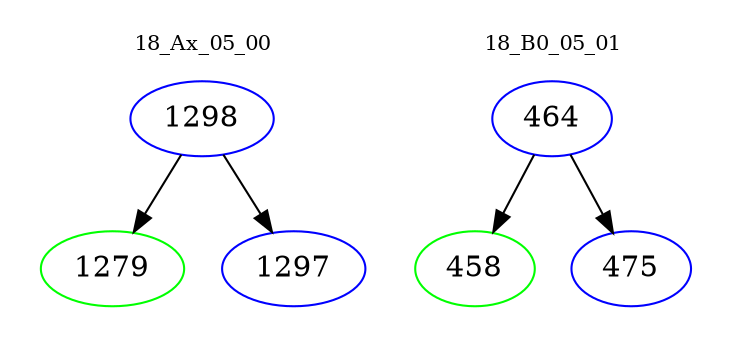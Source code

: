 digraph{
subgraph cluster_0 {
color = white
label = "18_Ax_05_00";
fontsize=10;
T0_1298 [label="1298", color="blue"]
T0_1298 -> T0_1279 [color="black"]
T0_1279 [label="1279", color="green"]
T0_1298 -> T0_1297 [color="black"]
T0_1297 [label="1297", color="blue"]
}
subgraph cluster_1 {
color = white
label = "18_B0_05_01";
fontsize=10;
T1_464 [label="464", color="blue"]
T1_464 -> T1_458 [color="black"]
T1_458 [label="458", color="green"]
T1_464 -> T1_475 [color="black"]
T1_475 [label="475", color="blue"]
}
}
